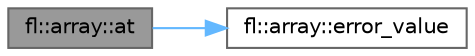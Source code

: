 digraph "fl::array::at"
{
 // INTERACTIVE_SVG=YES
 // LATEX_PDF_SIZE
  bgcolor="transparent";
  edge [fontname=Helvetica,fontsize=10,labelfontname=Helvetica,labelfontsize=10];
  node [fontname=Helvetica,fontsize=10,shape=box,height=0.2,width=0.4];
  rankdir="LR";
  Node1 [id="Node000001",label="fl::array::at",height=0.2,width=0.4,color="gray40", fillcolor="grey60", style="filled", fontcolor="black",tooltip=" "];
  Node1 -> Node2 [id="edge1_Node000001_Node000002",color="steelblue1",style="solid",tooltip=" "];
  Node2 [id="Node000002",label="fl::array::error_value",height=0.2,width=0.4,color="grey40", fillcolor="white", style="filled",URL="$d4/dca/classfl_1_1array_ad28d2e7d55fbfef12756d064b76fd28f.html#ad28d2e7d55fbfef12756d064b76fd28f",tooltip=" "];
}
